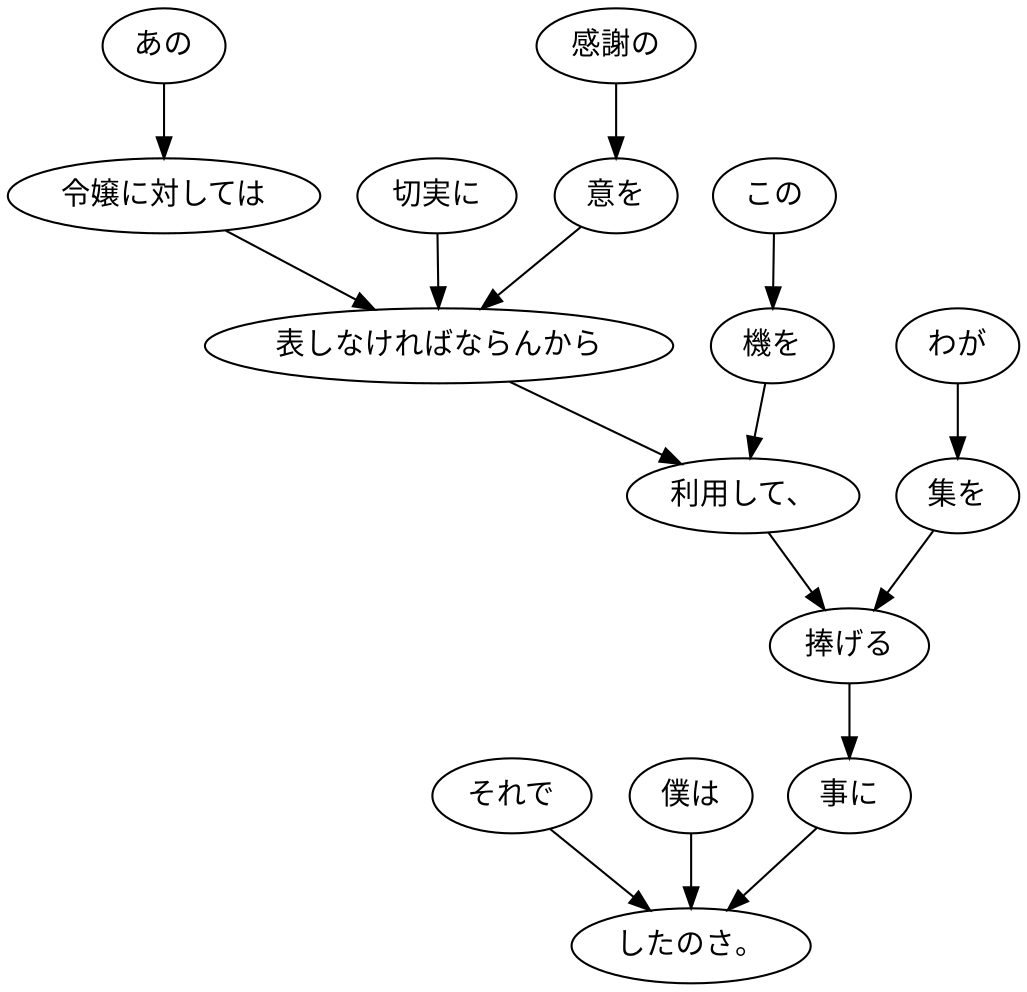 digraph graph3885 {
	node0 [label="それで"];
	node1 [label="僕は"];
	node2 [label="あの"];
	node3 [label="令嬢に対しては"];
	node4 [label="切実に"];
	node5 [label="感謝の"];
	node6 [label="意を"];
	node7 [label="表しなければならんから"];
	node8 [label="この"];
	node9 [label="機を"];
	node10 [label="利用して、"];
	node11 [label="わが"];
	node12 [label="集を"];
	node13 [label="捧げる"];
	node14 [label="事に"];
	node15 [label="したのさ。"];
	node0 -> node15;
	node1 -> node15;
	node2 -> node3;
	node3 -> node7;
	node4 -> node7;
	node5 -> node6;
	node6 -> node7;
	node7 -> node10;
	node8 -> node9;
	node9 -> node10;
	node10 -> node13;
	node11 -> node12;
	node12 -> node13;
	node13 -> node14;
	node14 -> node15;
}
